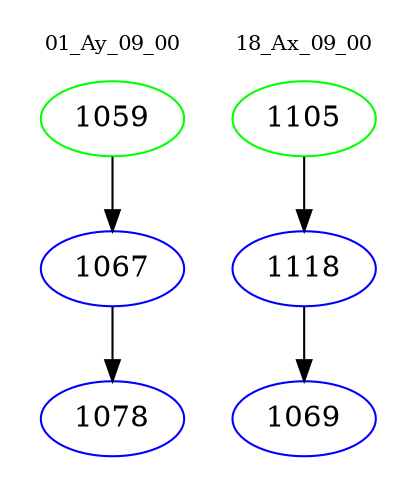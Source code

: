 digraph{
subgraph cluster_0 {
color = white
label = "01_Ay_09_00";
fontsize=10;
T0_1059 [label="1059", color="green"]
T0_1059 -> T0_1067 [color="black"]
T0_1067 [label="1067", color="blue"]
T0_1067 -> T0_1078 [color="black"]
T0_1078 [label="1078", color="blue"]
}
subgraph cluster_1 {
color = white
label = "18_Ax_09_00";
fontsize=10;
T1_1105 [label="1105", color="green"]
T1_1105 -> T1_1118 [color="black"]
T1_1118 [label="1118", color="blue"]
T1_1118 -> T1_1069 [color="black"]
T1_1069 [label="1069", color="blue"]
}
}
